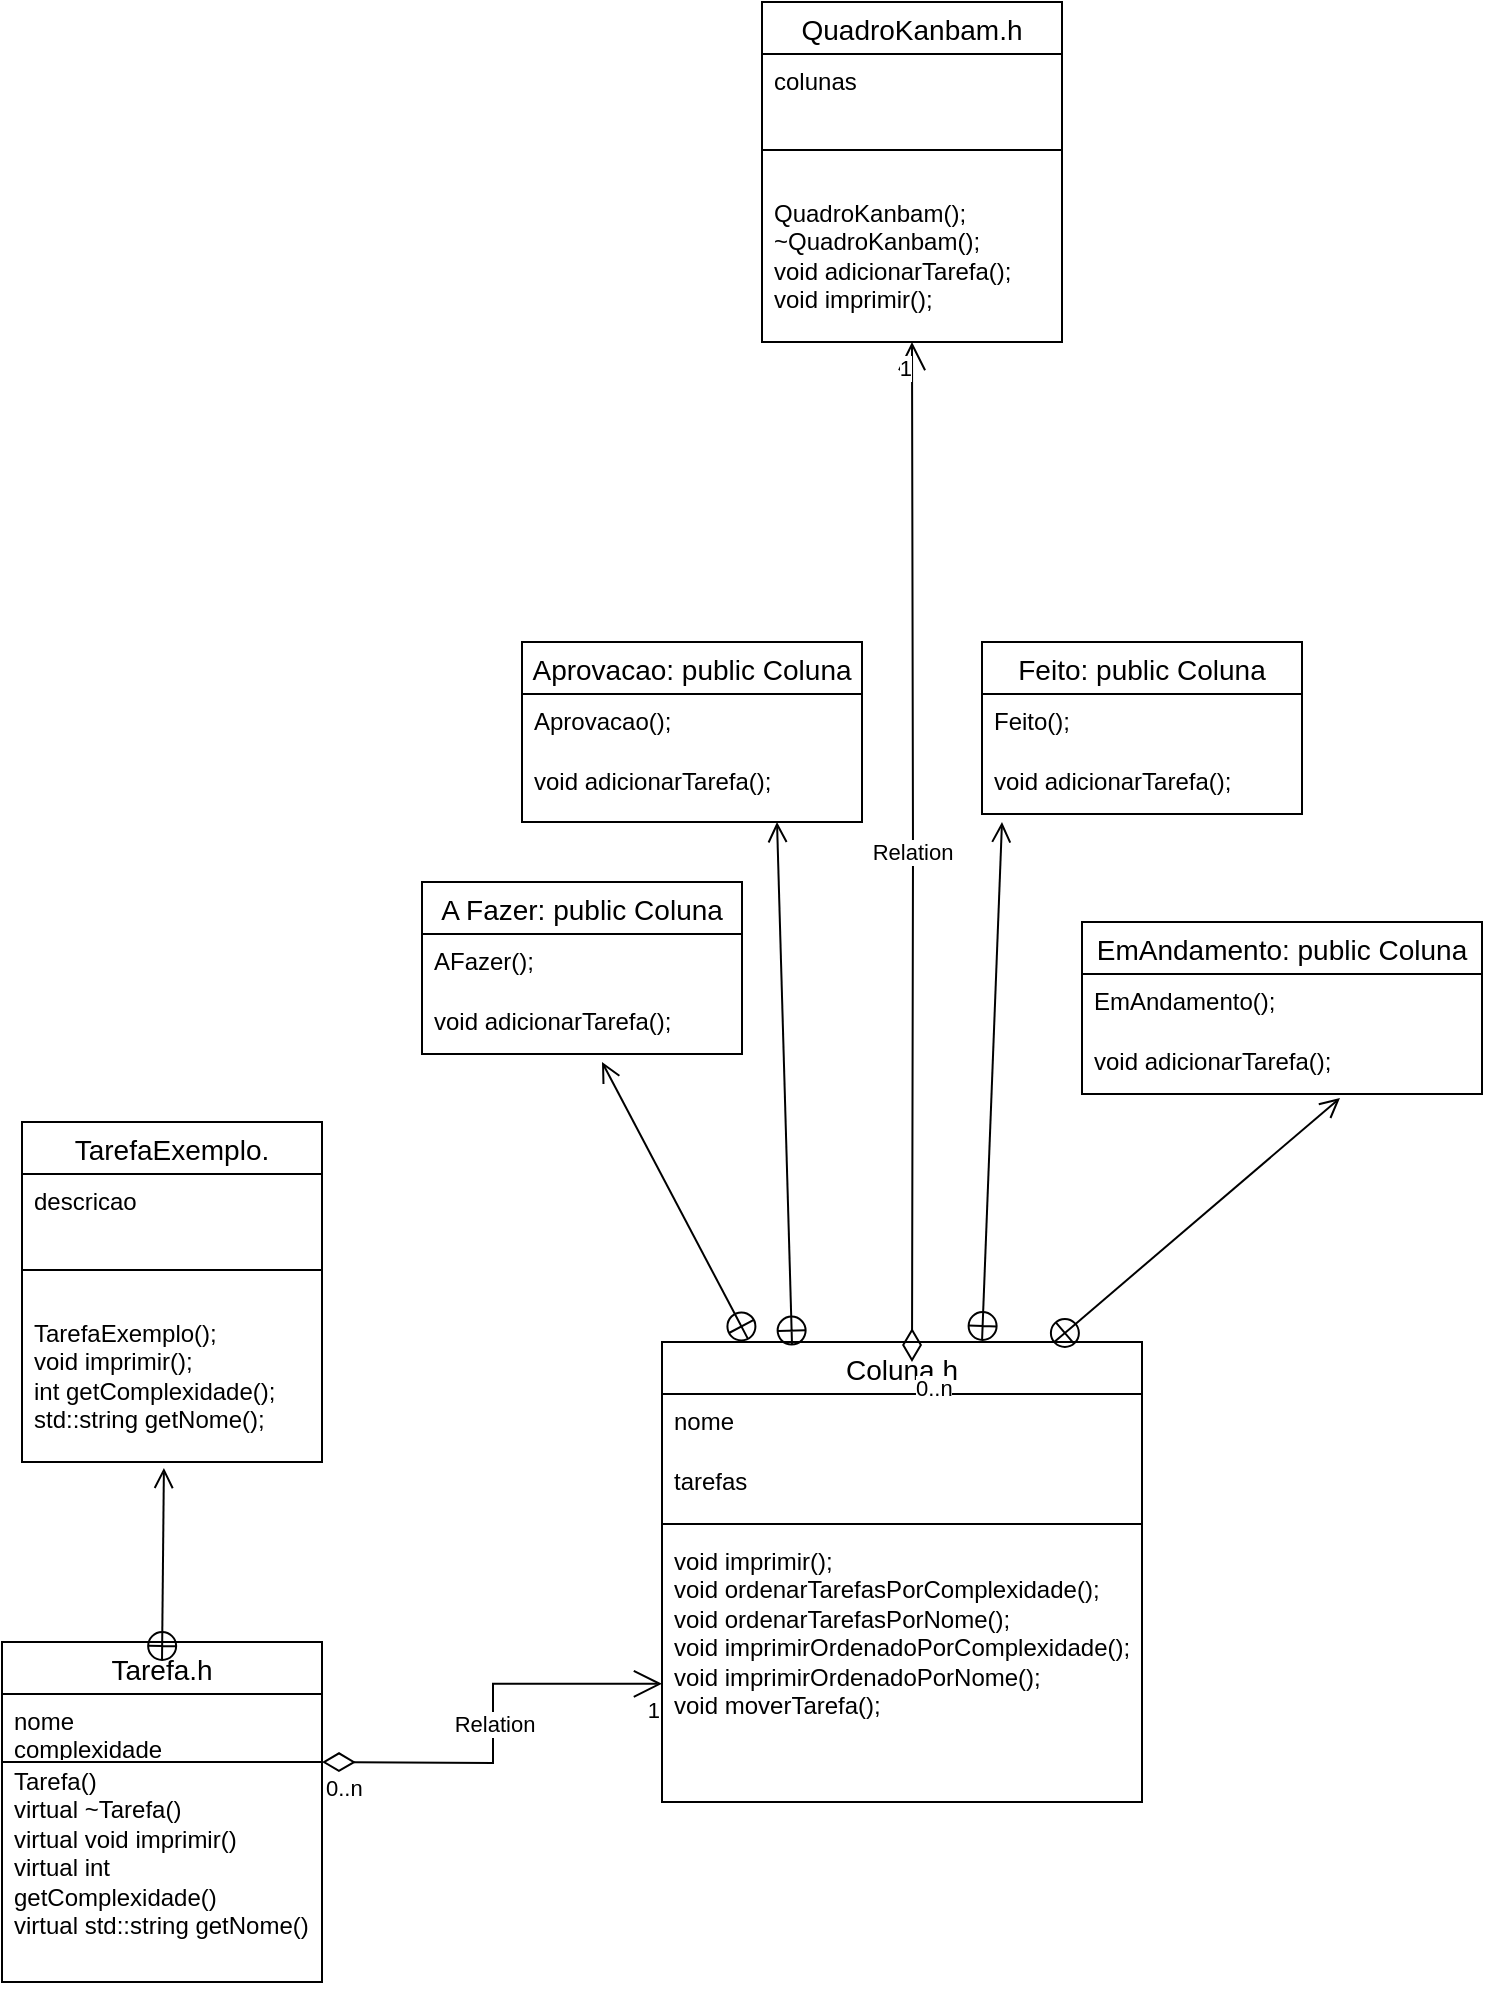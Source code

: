 <mxfile version="21.6.2" type="github">
  <diagram name="Página-1" id="vS54wYhkpu-R3U6V1ZRD">
    <mxGraphModel dx="1434" dy="725" grid="1" gridSize="10" guides="1" tooltips="1" connect="1" arrows="1" fold="1" page="1" pageScale="1" pageWidth="827" pageHeight="1169" math="0" shadow="0">
      <root>
        <mxCell id="0" />
        <mxCell id="1" parent="0" />
        <mxCell id="pkA4ZpUU_qlZRxtPL-2b-28" value="Tarefa.h" style="swimlane;fontStyle=0;childLayout=stackLayout;horizontal=1;startSize=26;horizontalStack=0;resizeParent=1;resizeParentMax=0;resizeLast=0;collapsible=1;marginBottom=0;align=center;fontSize=14;" parent="1" vertex="1">
          <mxGeometry x="44" y="870" width="160" height="170" as="geometry" />
        </mxCell>
        <mxCell id="pkA4ZpUU_qlZRxtPL-2b-29" value="&lt;div&gt;nome&lt;/div&gt;&lt;div&gt;complexidade&lt;br&gt;&lt;/div&gt;&lt;div&gt;&lt;br&gt;&lt;/div&gt;&lt;div&gt;&lt;br&gt;&lt;/div&gt;&lt;div&gt;&lt;br&gt;&lt;/div&gt;&lt;div&gt;&lt;br&gt;&lt;/div&gt;" style="text;strokeColor=none;fillColor=none;spacingLeft=4;spacingRight=4;overflow=hidden;rotatable=0;points=[[0,0.5],[1,0.5]];portConstraint=eastwest;fontSize=12;whiteSpace=wrap;html=1;" parent="pkA4ZpUU_qlZRxtPL-2b-28" vertex="1">
          <mxGeometry y="26" width="160" height="30" as="geometry" />
        </mxCell>
        <mxCell id="pkA4ZpUU_qlZRxtPL-2b-30" value="&lt;div&gt;Tarefa()&lt;/div&gt;&lt;div&gt;virtual ~Tarefa()&lt;/div&gt;&lt;div&gt;virtual void imprimir()&lt;/div&gt;&lt;div&gt;virtual int getComplexidade()&lt;/div&gt;&lt;div&gt;virtual std::string getNome()&lt;br&gt;&lt;/div&gt;" style="text;strokeColor=none;fillColor=none;spacingLeft=4;spacingRight=4;overflow=hidden;rotatable=0;points=[[0,0.5],[1,0.5]];portConstraint=eastwest;fontSize=12;whiteSpace=wrap;html=1;" parent="pkA4ZpUU_qlZRxtPL-2b-28" vertex="1">
          <mxGeometry y="56" width="160" height="114" as="geometry" />
        </mxCell>
        <mxCell id="pkA4ZpUU_qlZRxtPL-2b-32" value="" style="endArrow=none;html=1;rounded=0;" parent="1" edge="1">
          <mxGeometry relative="1" as="geometry">
            <mxPoint x="44" y="930" as="sourcePoint" />
            <mxPoint x="204" y="930" as="targetPoint" />
          </mxGeometry>
        </mxCell>
        <mxCell id="pkA4ZpUU_qlZRxtPL-2b-33" value="Coluna.h" style="swimlane;fontStyle=0;childLayout=stackLayout;horizontal=1;startSize=26;horizontalStack=0;resizeParent=1;resizeParentMax=0;resizeLast=0;collapsible=1;marginBottom=0;align=center;fontSize=14;" parent="1" vertex="1">
          <mxGeometry x="374" y="720" width="240" height="230" as="geometry" />
        </mxCell>
        <mxCell id="pkA4ZpUU_qlZRxtPL-2b-34" value="nome" style="text;strokeColor=none;fillColor=none;spacingLeft=4;spacingRight=4;overflow=hidden;rotatable=0;points=[[0,0.5],[1,0.5]];portConstraint=eastwest;fontSize=12;whiteSpace=wrap;html=1;" parent="pkA4ZpUU_qlZRxtPL-2b-33" vertex="1">
          <mxGeometry y="26" width="240" height="30" as="geometry" />
        </mxCell>
        <mxCell id="pkA4ZpUU_qlZRxtPL-2b-35" value="tarefas" style="text;strokeColor=none;fillColor=none;spacingLeft=4;spacingRight=4;overflow=hidden;rotatable=0;points=[[0,0.5],[1,0.5]];portConstraint=eastwest;fontSize=12;whiteSpace=wrap;html=1;" parent="pkA4ZpUU_qlZRxtPL-2b-33" vertex="1">
          <mxGeometry y="56" width="240" height="30" as="geometry" />
        </mxCell>
        <mxCell id="pkA4ZpUU_qlZRxtPL-2b-39" value="" style="line;strokeWidth=1;rotatable=0;dashed=0;labelPosition=right;align=left;verticalAlign=middle;spacingTop=0;spacingLeft=6;points=[];portConstraint=eastwest;" parent="pkA4ZpUU_qlZRxtPL-2b-33" vertex="1">
          <mxGeometry y="86" width="240" height="10" as="geometry" />
        </mxCell>
        <mxCell id="pkA4ZpUU_qlZRxtPL-2b-36" value="void imprimir();&lt;br&gt;void ordenarTarefasPorComplexidade();&lt;br&gt;void ordenarTarefasPorNome();&lt;br&gt;void imprimirOrdenadoPorComplexidade();&lt;br&gt;void imprimirOrdenadoPorNome();&lt;br&gt;void moverTarefa();&lt;br&gt;" style="text;strokeColor=none;fillColor=none;spacingLeft=4;spacingRight=4;overflow=hidden;rotatable=0;points=[[0,0.5],[1,0.5]];portConstraint=eastwest;fontSize=12;whiteSpace=wrap;html=1;" parent="pkA4ZpUU_qlZRxtPL-2b-33" vertex="1">
          <mxGeometry y="96" width="240" height="134" as="geometry" />
        </mxCell>
        <mxCell id="62WXFrzC4N_BZi2lxImG-1" value="TarefaExemplo." style="swimlane;fontStyle=0;childLayout=stackLayout;horizontal=1;startSize=26;horizontalStack=0;resizeParent=1;resizeParentMax=0;resizeLast=0;collapsible=1;marginBottom=0;align=center;fontSize=14;" vertex="1" parent="1">
          <mxGeometry x="54" y="610" width="150" height="170" as="geometry" />
        </mxCell>
        <mxCell id="62WXFrzC4N_BZi2lxImG-2" value="descricao" style="text;strokeColor=none;fillColor=none;spacingLeft=4;spacingRight=4;overflow=hidden;rotatable=0;points=[[0,0.5],[1,0.5]];portConstraint=eastwest;fontSize=12;whiteSpace=wrap;html=1;" vertex="1" parent="62WXFrzC4N_BZi2lxImG-1">
          <mxGeometry y="26" width="150" height="30" as="geometry" />
        </mxCell>
        <mxCell id="62WXFrzC4N_BZi2lxImG-5" value="" style="line;strokeWidth=1;rotatable=0;dashed=0;labelPosition=right;align=left;verticalAlign=middle;spacingTop=0;spacingLeft=6;points=[];portConstraint=eastwest;" vertex="1" parent="62WXFrzC4N_BZi2lxImG-1">
          <mxGeometry y="56" width="150" height="36" as="geometry" />
        </mxCell>
        <mxCell id="62WXFrzC4N_BZi2lxImG-3" value="TarefaExemplo();&lt;br&gt;void imprimir();&lt;br&gt;int getComplexidade();&lt;br&gt;std::string getNome();" style="text;strokeColor=none;fillColor=none;spacingLeft=4;spacingRight=4;overflow=hidden;rotatable=0;points=[[0,0.5],[1,0.5]];portConstraint=eastwest;fontSize=12;whiteSpace=wrap;html=1;" vertex="1" parent="62WXFrzC4N_BZi2lxImG-1">
          <mxGeometry y="92" width="150" height="78" as="geometry" />
        </mxCell>
        <mxCell id="62WXFrzC4N_BZi2lxImG-8" value="A Fazer: public Coluna" style="swimlane;fontStyle=0;childLayout=stackLayout;horizontal=1;startSize=26;horizontalStack=0;resizeParent=1;resizeParentMax=0;resizeLast=0;collapsible=1;marginBottom=0;align=center;fontSize=14;" vertex="1" parent="1">
          <mxGeometry x="254" y="490" width="160" height="86" as="geometry" />
        </mxCell>
        <mxCell id="62WXFrzC4N_BZi2lxImG-9" value="AFazer();" style="text;strokeColor=none;fillColor=none;spacingLeft=4;spacingRight=4;overflow=hidden;rotatable=0;points=[[0,0.5],[1,0.5]];portConstraint=eastwest;fontSize=12;whiteSpace=wrap;html=1;" vertex="1" parent="62WXFrzC4N_BZi2lxImG-8">
          <mxGeometry y="26" width="160" height="30" as="geometry" />
        </mxCell>
        <mxCell id="62WXFrzC4N_BZi2lxImG-10" value="void adicionarTarefa(); " style="text;strokeColor=none;fillColor=none;spacingLeft=4;spacingRight=4;overflow=hidden;rotatable=0;points=[[0,0.5],[1,0.5]];portConstraint=eastwest;fontSize=12;whiteSpace=wrap;html=1;" vertex="1" parent="62WXFrzC4N_BZi2lxImG-8">
          <mxGeometry y="56" width="160" height="30" as="geometry" />
        </mxCell>
        <mxCell id="62WXFrzC4N_BZi2lxImG-12" value="EmAndamento: public Coluna" style="swimlane;fontStyle=0;childLayout=stackLayout;horizontal=1;startSize=26;horizontalStack=0;resizeParent=1;resizeParentMax=0;resizeLast=0;collapsible=1;marginBottom=0;align=center;fontSize=14;" vertex="1" parent="1">
          <mxGeometry x="584" y="510" width="200" height="86" as="geometry" />
        </mxCell>
        <mxCell id="62WXFrzC4N_BZi2lxImG-13" value="EmAndamento();" style="text;strokeColor=none;fillColor=none;spacingLeft=4;spacingRight=4;overflow=hidden;rotatable=0;points=[[0,0.5],[1,0.5]];portConstraint=eastwest;fontSize=12;whiteSpace=wrap;html=1;" vertex="1" parent="62WXFrzC4N_BZi2lxImG-12">
          <mxGeometry y="26" width="200" height="30" as="geometry" />
        </mxCell>
        <mxCell id="62WXFrzC4N_BZi2lxImG-14" value="void adicionarTarefa(); " style="text;strokeColor=none;fillColor=none;spacingLeft=4;spacingRight=4;overflow=hidden;rotatable=0;points=[[0,0.5],[1,0.5]];portConstraint=eastwest;fontSize=12;whiteSpace=wrap;html=1;" vertex="1" parent="62WXFrzC4N_BZi2lxImG-12">
          <mxGeometry y="56" width="200" height="30" as="geometry" />
        </mxCell>
        <mxCell id="62WXFrzC4N_BZi2lxImG-15" value="Aprovacao: public Coluna" style="swimlane;fontStyle=0;childLayout=stackLayout;horizontal=1;startSize=26;horizontalStack=0;resizeParent=1;resizeParentMax=0;resizeLast=0;collapsible=1;marginBottom=0;align=center;fontSize=14;" vertex="1" parent="1">
          <mxGeometry x="304" y="370" width="170" height="90" as="geometry" />
        </mxCell>
        <mxCell id="62WXFrzC4N_BZi2lxImG-16" value="Aprovacao();" style="text;strokeColor=none;fillColor=none;spacingLeft=4;spacingRight=4;overflow=hidden;rotatable=0;points=[[0,0.5],[1,0.5]];portConstraint=eastwest;fontSize=12;whiteSpace=wrap;html=1;" vertex="1" parent="62WXFrzC4N_BZi2lxImG-15">
          <mxGeometry y="26" width="170" height="30" as="geometry" />
        </mxCell>
        <mxCell id="62WXFrzC4N_BZi2lxImG-17" value="void adicionarTarefa(); " style="text;strokeColor=none;fillColor=none;spacingLeft=4;spacingRight=4;overflow=hidden;rotatable=0;points=[[0,0.5],[1,0.5]];portConstraint=eastwest;fontSize=12;whiteSpace=wrap;html=1;" vertex="1" parent="62WXFrzC4N_BZi2lxImG-15">
          <mxGeometry y="56" width="170" height="34" as="geometry" />
        </mxCell>
        <mxCell id="62WXFrzC4N_BZi2lxImG-18" value="Feito: public Coluna" style="swimlane;fontStyle=0;childLayout=stackLayout;horizontal=1;startSize=26;horizontalStack=0;resizeParent=1;resizeParentMax=0;resizeLast=0;collapsible=1;marginBottom=0;align=center;fontSize=14;" vertex="1" parent="1">
          <mxGeometry x="534" y="370" width="160" height="86" as="geometry" />
        </mxCell>
        <mxCell id="62WXFrzC4N_BZi2lxImG-19" value="Feito();" style="text;strokeColor=none;fillColor=none;spacingLeft=4;spacingRight=4;overflow=hidden;rotatable=0;points=[[0,0.5],[1,0.5]];portConstraint=eastwest;fontSize=12;whiteSpace=wrap;html=1;" vertex="1" parent="62WXFrzC4N_BZi2lxImG-18">
          <mxGeometry y="26" width="160" height="30" as="geometry" />
        </mxCell>
        <mxCell id="62WXFrzC4N_BZi2lxImG-20" value="void adicionarTarefa(); " style="text;strokeColor=none;fillColor=none;spacingLeft=4;spacingRight=4;overflow=hidden;rotatable=0;points=[[0,0.5],[1,0.5]];portConstraint=eastwest;fontSize=12;whiteSpace=wrap;html=1;" vertex="1" parent="62WXFrzC4N_BZi2lxImG-18">
          <mxGeometry y="56" width="160" height="30" as="geometry" />
        </mxCell>
        <mxCell id="62WXFrzC4N_BZi2lxImG-21" value="QuadroKanbam.h" style="swimlane;fontStyle=0;childLayout=stackLayout;horizontal=1;startSize=26;horizontalStack=0;resizeParent=1;resizeParentMax=0;resizeLast=0;collapsible=1;marginBottom=0;align=center;fontSize=14;" vertex="1" parent="1">
          <mxGeometry x="424" y="50" width="150" height="170" as="geometry" />
        </mxCell>
        <mxCell id="62WXFrzC4N_BZi2lxImG-22" value="colunas" style="text;strokeColor=none;fillColor=none;spacingLeft=4;spacingRight=4;overflow=hidden;rotatable=0;points=[[0,0.5],[1,0.5]];portConstraint=eastwest;fontSize=12;whiteSpace=wrap;html=1;" vertex="1" parent="62WXFrzC4N_BZi2lxImG-21">
          <mxGeometry y="26" width="150" height="30" as="geometry" />
        </mxCell>
        <mxCell id="62WXFrzC4N_BZi2lxImG-23" value="" style="line;strokeWidth=1;rotatable=0;dashed=0;labelPosition=right;align=left;verticalAlign=middle;spacingTop=0;spacingLeft=6;points=[];portConstraint=eastwest;" vertex="1" parent="62WXFrzC4N_BZi2lxImG-21">
          <mxGeometry y="56" width="150" height="36" as="geometry" />
        </mxCell>
        <mxCell id="62WXFrzC4N_BZi2lxImG-24" value="&lt;div&gt;QuadroKanbam();&lt;/div&gt;&lt;div&gt;~QuadroKanbam();&lt;/div&gt;&lt;div&gt;void adicionarTarefa();&lt;/div&gt;&lt;div&gt;void imprimir();&lt;br&gt;&lt;/div&gt;" style="text;strokeColor=none;fillColor=none;spacingLeft=4;spacingRight=4;overflow=hidden;rotatable=0;points=[[0,0.5],[1,0.5]];portConstraint=eastwest;fontSize=12;whiteSpace=wrap;html=1;" vertex="1" parent="62WXFrzC4N_BZi2lxImG-21">
          <mxGeometry y="92" width="150" height="78" as="geometry" />
        </mxCell>
        <mxCell id="62WXFrzC4N_BZi2lxImG-31" value="" style="endArrow=open;startArrow=circlePlus;endFill=0;startFill=0;endSize=8;html=1;rounded=0;entryX=0.473;entryY=1.038;entryDx=0;entryDy=0;entryPerimeter=0;" edge="1" parent="1" target="62WXFrzC4N_BZi2lxImG-3">
          <mxGeometry width="160" relative="1" as="geometry">
            <mxPoint x="124" y="880" as="sourcePoint" />
            <mxPoint x="274" y="869.5" as="targetPoint" />
          </mxGeometry>
        </mxCell>
        <mxCell id="62WXFrzC4N_BZi2lxImG-32" value="" style="endArrow=open;startArrow=circlePlus;endFill=0;startFill=0;endSize=8;html=1;rounded=0;exitX=0.181;exitY=-0.003;exitDx=0;exitDy=0;exitPerimeter=0;" edge="1" parent="1" source="pkA4ZpUU_qlZRxtPL-2b-33">
          <mxGeometry width="160" relative="1" as="geometry">
            <mxPoint x="314" y="620" as="sourcePoint" />
            <mxPoint x="344" y="580" as="targetPoint" />
          </mxGeometry>
        </mxCell>
        <mxCell id="62WXFrzC4N_BZi2lxImG-33" value="" style="endArrow=open;startArrow=circlePlus;endFill=0;startFill=0;endSize=8;html=1;rounded=0;exitX=0.814;exitY=0.003;exitDx=0;exitDy=0;exitPerimeter=0;entryX=0.645;entryY=1.067;entryDx=0;entryDy=0;entryPerimeter=0;" edge="1" parent="1" source="pkA4ZpUU_qlZRxtPL-2b-33" target="62WXFrzC4N_BZi2lxImG-14">
          <mxGeometry width="160" relative="1" as="geometry">
            <mxPoint x="314" y="620" as="sourcePoint" />
            <mxPoint x="474" y="620" as="targetPoint" />
          </mxGeometry>
        </mxCell>
        <mxCell id="62WXFrzC4N_BZi2lxImG-34" value="" style="endArrow=open;startArrow=circlePlus;endFill=0;startFill=0;endSize=8;html=1;rounded=0;entryX=0.75;entryY=1;entryDx=0;entryDy=0;exitX=0.271;exitY=0.01;exitDx=0;exitDy=0;exitPerimeter=0;" edge="1" parent="1" source="pkA4ZpUU_qlZRxtPL-2b-33" target="62WXFrzC4N_BZi2lxImG-15">
          <mxGeometry width="160" relative="1" as="geometry">
            <mxPoint x="494" y="730" as="sourcePoint" />
            <mxPoint x="474" y="620" as="targetPoint" />
          </mxGeometry>
        </mxCell>
        <mxCell id="62WXFrzC4N_BZi2lxImG-36" value="" style="endArrow=open;startArrow=circlePlus;endFill=0;startFill=0;endSize=8;html=1;rounded=0;" edge="1" parent="1">
          <mxGeometry width="160" relative="1" as="geometry">
            <mxPoint x="534" y="720" as="sourcePoint" />
            <mxPoint x="544" y="460" as="targetPoint" />
          </mxGeometry>
        </mxCell>
        <mxCell id="62WXFrzC4N_BZi2lxImG-37" value="Relation" style="endArrow=open;html=1;endSize=12;startArrow=diamondThin;startSize=14;startFill=0;edgeStyle=orthogonalEdgeStyle;rounded=0;entryX=0;entryY=0.559;entryDx=0;entryDy=0;entryPerimeter=0;" edge="1" parent="1" target="pkA4ZpUU_qlZRxtPL-2b-36">
          <mxGeometry relative="1" as="geometry">
            <mxPoint x="204" y="930" as="sourcePoint" />
            <mxPoint x="364" y="930" as="targetPoint" />
          </mxGeometry>
        </mxCell>
        <mxCell id="62WXFrzC4N_BZi2lxImG-38" value="0..n" style="edgeLabel;resizable=0;html=1;align=left;verticalAlign=top;" connectable="0" vertex="1" parent="62WXFrzC4N_BZi2lxImG-37">
          <mxGeometry x="-1" relative="1" as="geometry" />
        </mxCell>
        <mxCell id="62WXFrzC4N_BZi2lxImG-39" value="1" style="edgeLabel;resizable=0;html=1;align=right;verticalAlign=top;" connectable="0" vertex="1" parent="62WXFrzC4N_BZi2lxImG-37">
          <mxGeometry x="1" relative="1" as="geometry" />
        </mxCell>
        <mxCell id="62WXFrzC4N_BZi2lxImG-42" value="Relation" style="endArrow=open;html=1;endSize=12;startArrow=diamondThin;startSize=14;startFill=0;edgeStyle=orthogonalEdgeStyle;rounded=0;entryX=0.5;entryY=1;entryDx=0;entryDy=0;" edge="1" parent="1" target="62WXFrzC4N_BZi2lxImG-21">
          <mxGeometry relative="1" as="geometry">
            <mxPoint x="499" y="730" as="sourcePoint" />
            <mxPoint x="498.5" y="530" as="targetPoint" />
          </mxGeometry>
        </mxCell>
        <mxCell id="62WXFrzC4N_BZi2lxImG-43" value="0..n" style="edgeLabel;resizable=0;html=1;align=left;verticalAlign=top;" connectable="0" vertex="1" parent="62WXFrzC4N_BZi2lxImG-42">
          <mxGeometry x="-1" relative="1" as="geometry" />
        </mxCell>
        <mxCell id="62WXFrzC4N_BZi2lxImG-44" value="1" style="edgeLabel;resizable=0;html=1;align=right;verticalAlign=top;" connectable="0" vertex="1" parent="62WXFrzC4N_BZi2lxImG-42">
          <mxGeometry x="1" relative="1" as="geometry" />
        </mxCell>
      </root>
    </mxGraphModel>
  </diagram>
</mxfile>
